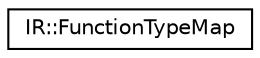 digraph "Graphical Class Hierarchy"
{
  edge [fontname="Helvetica",fontsize="10",labelfontname="Helvetica",labelfontsize="10"];
  node [fontname="Helvetica",fontsize="10",shape=record];
  rankdir="LR";
  Node0 [label="IR::FunctionTypeMap",height=0.2,width=0.4,color="black", fillcolor="white", style="filled",URL="$struct_i_r_1_1_function_type_map.html"];
}
